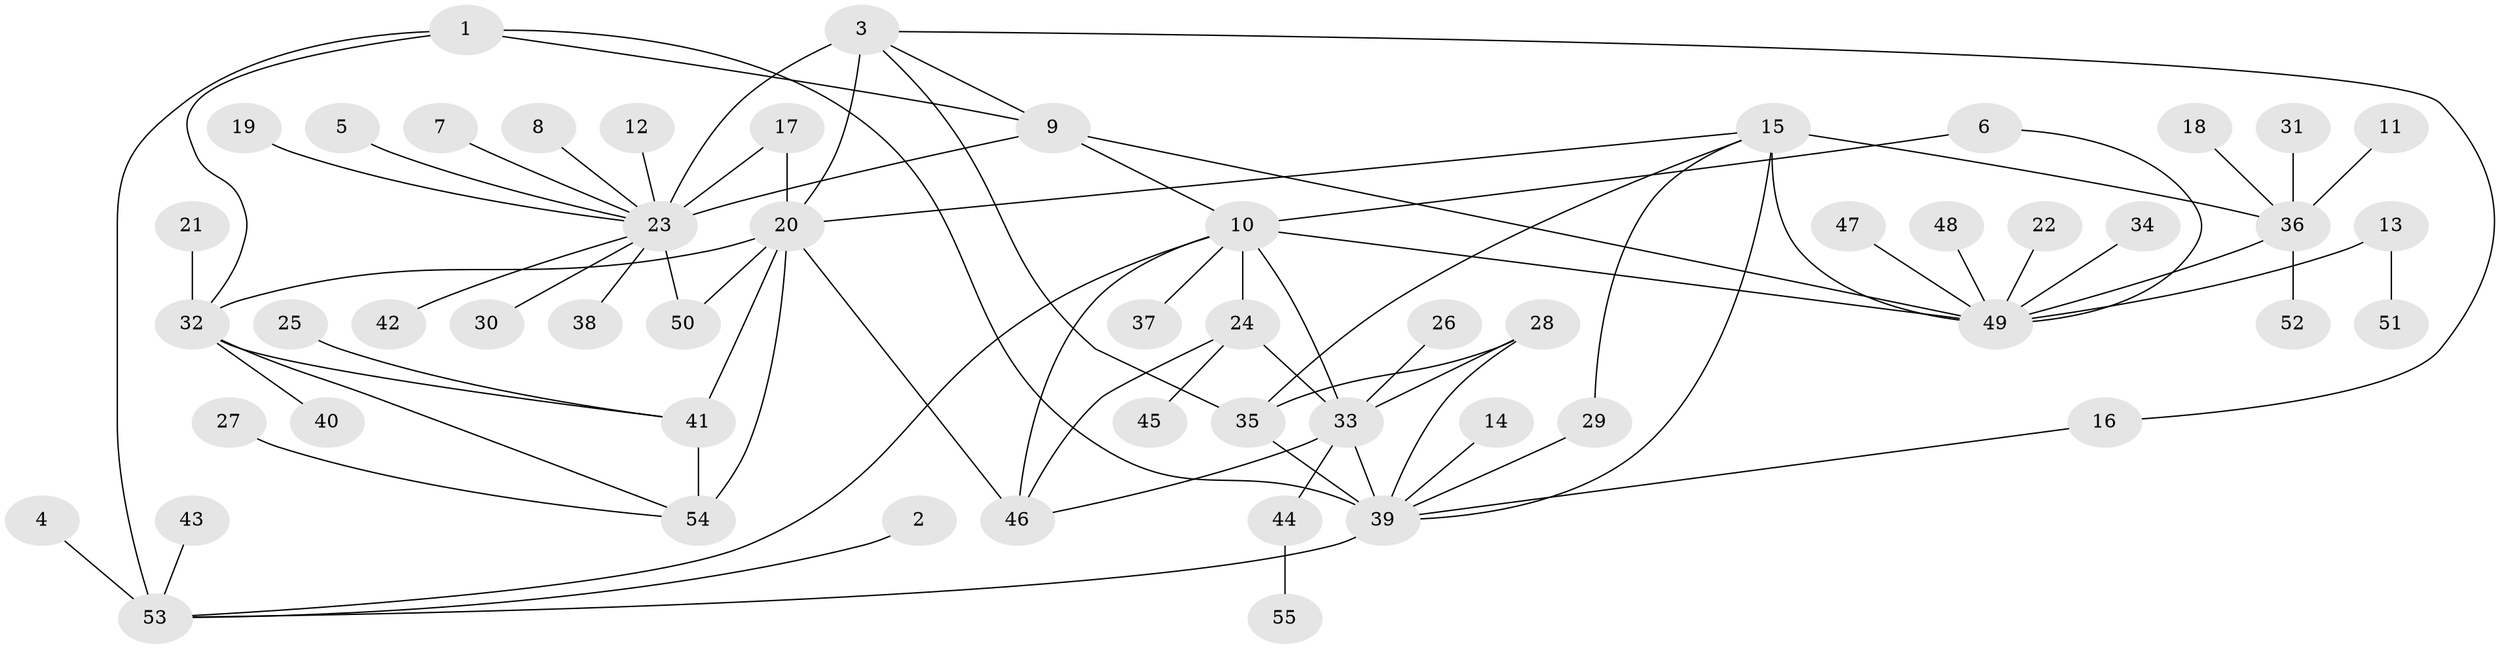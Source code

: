 // original degree distribution, {5: 0.04672897196261682, 7: 0.04672897196261682, 9: 0.037383177570093455, 6: 0.018691588785046728, 12: 0.009345794392523364, 4: 0.04672897196261682, 8: 0.018691588785046728, 10: 0.018691588785046728, 11: 0.009345794392523364, 14: 0.009345794392523364, 1: 0.5607476635514018, 2: 0.1308411214953271, 3: 0.04672897196261682}
// Generated by graph-tools (version 1.1) at 2025/37/03/04/25 23:37:35]
// undirected, 55 vertices, 79 edges
graph export_dot {
  node [color=gray90,style=filled];
  1;
  2;
  3;
  4;
  5;
  6;
  7;
  8;
  9;
  10;
  11;
  12;
  13;
  14;
  15;
  16;
  17;
  18;
  19;
  20;
  21;
  22;
  23;
  24;
  25;
  26;
  27;
  28;
  29;
  30;
  31;
  32;
  33;
  34;
  35;
  36;
  37;
  38;
  39;
  40;
  41;
  42;
  43;
  44;
  45;
  46;
  47;
  48;
  49;
  50;
  51;
  52;
  53;
  54;
  55;
  1 -- 9 [weight=1.0];
  1 -- 32 [weight=1.0];
  1 -- 39 [weight=3.0];
  1 -- 53 [weight=3.0];
  2 -- 53 [weight=1.0];
  3 -- 9 [weight=2.0];
  3 -- 16 [weight=1.0];
  3 -- 20 [weight=1.0];
  3 -- 23 [weight=4.0];
  3 -- 35 [weight=1.0];
  4 -- 53 [weight=1.0];
  5 -- 23 [weight=1.0];
  6 -- 10 [weight=1.0];
  6 -- 49 [weight=1.0];
  7 -- 23 [weight=1.0];
  8 -- 23 [weight=1.0];
  9 -- 10 [weight=1.0];
  9 -- 23 [weight=2.0];
  9 -- 49 [weight=1.0];
  10 -- 24 [weight=2.0];
  10 -- 33 [weight=1.0];
  10 -- 37 [weight=1.0];
  10 -- 46 [weight=1.0];
  10 -- 49 [weight=1.0];
  10 -- 53 [weight=1.0];
  11 -- 36 [weight=1.0];
  12 -- 23 [weight=1.0];
  13 -- 49 [weight=1.0];
  13 -- 51 [weight=1.0];
  14 -- 39 [weight=1.0];
  15 -- 20 [weight=1.0];
  15 -- 29 [weight=1.0];
  15 -- 35 [weight=1.0];
  15 -- 36 [weight=4.0];
  15 -- 39 [weight=1.0];
  15 -- 49 [weight=2.0];
  16 -- 39 [weight=1.0];
  17 -- 20 [weight=1.0];
  17 -- 23 [weight=1.0];
  18 -- 36 [weight=1.0];
  19 -- 23 [weight=1.0];
  20 -- 32 [weight=2.0];
  20 -- 41 [weight=2.0];
  20 -- 46 [weight=1.0];
  20 -- 50 [weight=1.0];
  20 -- 54 [weight=2.0];
  21 -- 32 [weight=1.0];
  22 -- 49 [weight=1.0];
  23 -- 30 [weight=1.0];
  23 -- 38 [weight=1.0];
  23 -- 42 [weight=1.0];
  23 -- 50 [weight=1.0];
  24 -- 33 [weight=2.0];
  24 -- 45 [weight=1.0];
  24 -- 46 [weight=2.0];
  25 -- 41 [weight=1.0];
  26 -- 33 [weight=1.0];
  27 -- 54 [weight=1.0];
  28 -- 33 [weight=1.0];
  28 -- 35 [weight=1.0];
  28 -- 39 [weight=1.0];
  29 -- 39 [weight=1.0];
  31 -- 36 [weight=1.0];
  32 -- 40 [weight=1.0];
  32 -- 41 [weight=1.0];
  32 -- 54 [weight=1.0];
  33 -- 39 [weight=1.0];
  33 -- 44 [weight=1.0];
  33 -- 46 [weight=1.0];
  34 -- 49 [weight=1.0];
  35 -- 39 [weight=1.0];
  36 -- 49 [weight=2.0];
  36 -- 52 [weight=1.0];
  39 -- 53 [weight=1.0];
  41 -- 54 [weight=1.0];
  43 -- 53 [weight=1.0];
  44 -- 55 [weight=1.0];
  47 -- 49 [weight=1.0];
  48 -- 49 [weight=1.0];
}
